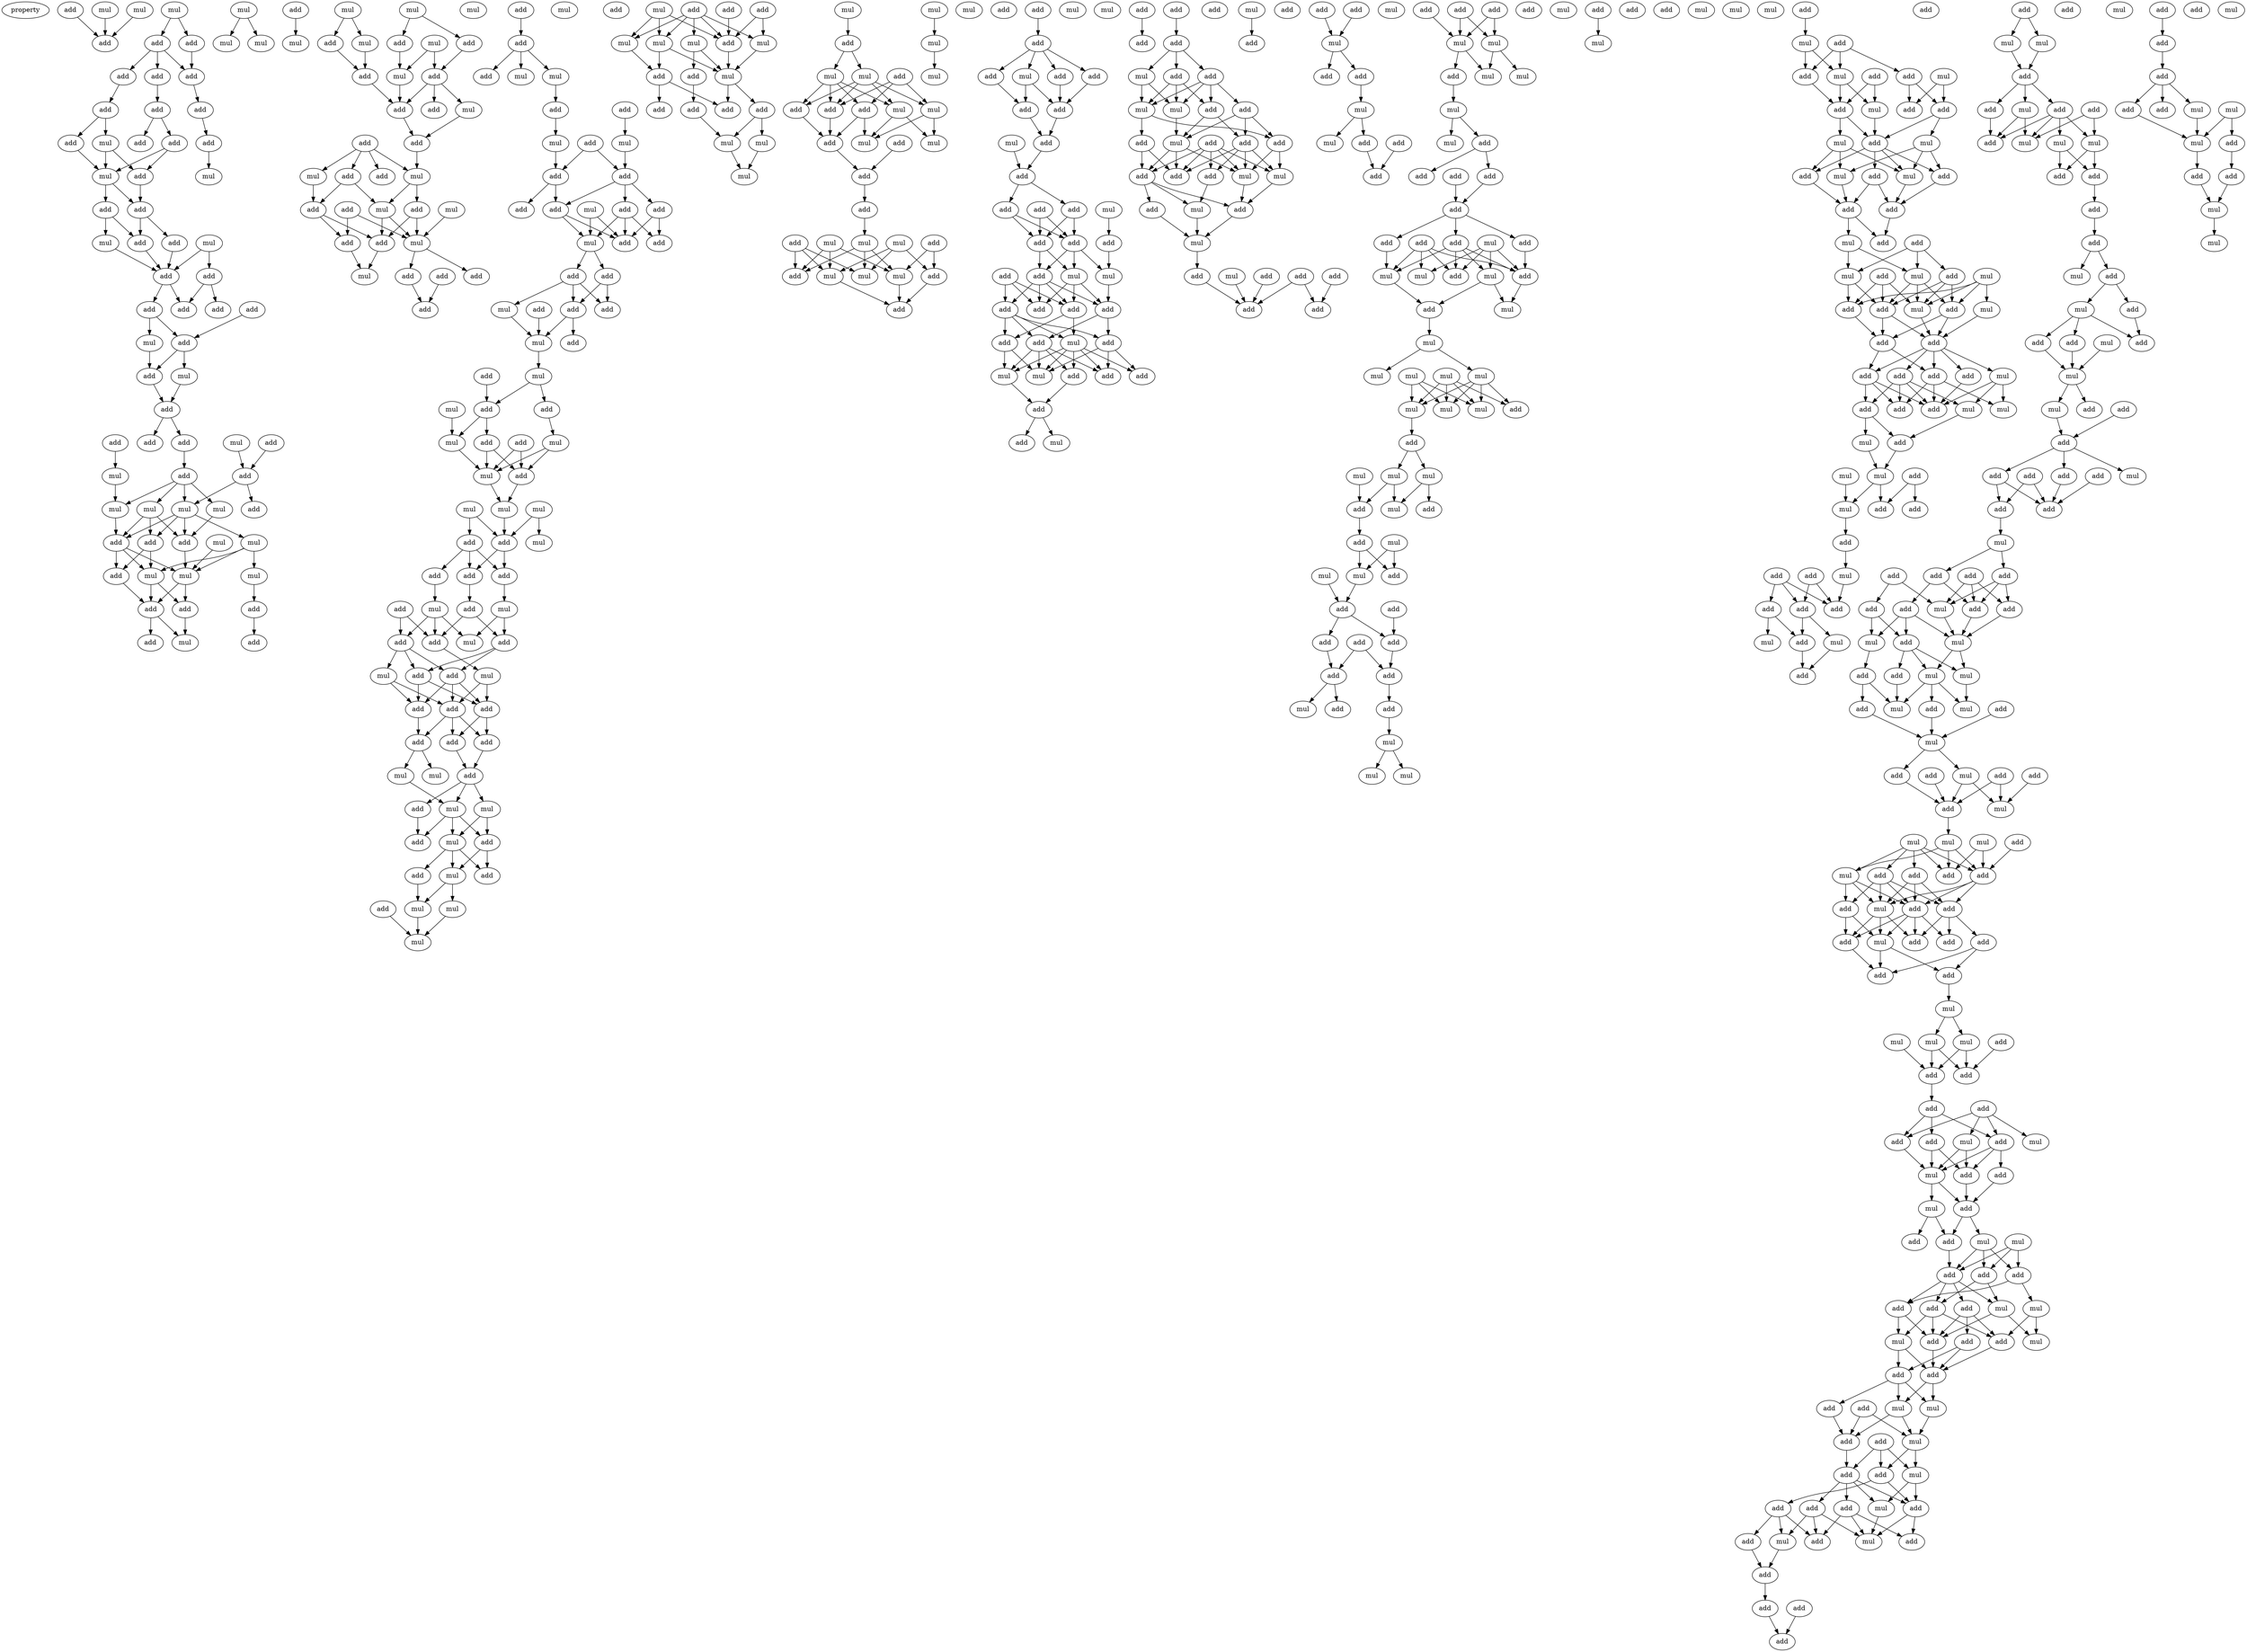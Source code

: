 digraph {
    node [fontcolor=black]
    property [mul=2,lf=1.2]
    0 [ label = add ];
    1 [ label = mul ];
    2 [ label = mul ];
    3 [ label = add ];
    4 [ label = mul ];
    5 [ label = add ];
    6 [ label = add ];
    7 [ label = add ];
    8 [ label = add ];
    9 [ label = add ];
    10 [ label = add ];
    11 [ label = add ];
    12 [ label = add ];
    13 [ label = mul ];
    14 [ label = add ];
    15 [ label = add ];
    16 [ label = add ];
    17 [ label = add ];
    18 [ label = mul ];
    19 [ label = mul ];
    20 [ label = add ];
    21 [ label = add ];
    22 [ label = add ];
    23 [ label = mul ];
    24 [ label = add ];
    25 [ label = add ];
    26 [ label = mul ];
    27 [ label = add ];
    28 [ label = add ];
    29 [ label = add ];
    30 [ label = add ];
    31 [ label = add ];
    32 [ label = add ];
    33 [ label = add ];
    34 [ label = mul ];
    35 [ label = add ];
    36 [ label = mul ];
    37 [ label = add ];
    38 [ label = add ];
    39 [ label = add ];
    40 [ label = add ];
    41 [ label = mul ];
    42 [ label = add ];
    43 [ label = mul ];
    44 [ label = add ];
    45 [ label = add ];
    46 [ label = mul ];
    47 [ label = mul ];
    48 [ label = mul ];
    49 [ label = mul ];
    50 [ label = add ];
    51 [ label = mul ];
    52 [ label = mul ];
    53 [ label = add ];
    54 [ label = add ];
    55 [ label = add ];
    56 [ label = add ];
    57 [ label = mul ];
    58 [ label = mul ];
    59 [ label = mul ];
    60 [ label = add ];
    61 [ label = add ];
    62 [ label = add ];
    63 [ label = add ];
    64 [ label = add ];
    65 [ label = mul ];
    66 [ label = mul ];
    67 [ label = mul ];
    68 [ label = mul ];
    69 [ label = add ];
    70 [ label = mul ];
    71 [ label = mul ];
    72 [ label = mul ];
    73 [ label = add ];
    74 [ label = mul ];
    75 [ label = add ];
    76 [ label = mul ];
    77 [ label = add ];
    78 [ label = add ];
    79 [ label = add ];
    80 [ label = mul ];
    81 [ label = add ];
    82 [ label = mul ];
    83 [ label = add ];
    84 [ label = add ];
    85 [ label = add ];
    86 [ label = mul ];
    87 [ label = add ];
    88 [ label = add ];
    89 [ label = mul ];
    90 [ label = mul ];
    91 [ label = add ];
    92 [ label = add ];
    93 [ label = mul ];
    94 [ label = mul ];
    95 [ label = add ];
    96 [ label = add ];
    97 [ label = add ];
    98 [ label = mul ];
    99 [ label = add ];
    100 [ label = add ];
    101 [ label = mul ];
    102 [ label = add ];
    103 [ label = add ];
    104 [ label = add ];
    105 [ label = add ];
    106 [ label = add ];
    107 [ label = mul ];
    108 [ label = mul ];
    109 [ label = add ];
    110 [ label = add ];
    111 [ label = mul ];
    112 [ label = mul ];
    113 [ label = add ];
    114 [ label = mul ];
    115 [ label = add ];
    116 [ label = add ];
    117 [ label = add ];
    118 [ label = add ];
    119 [ label = add ];
    120 [ label = add ];
    121 [ label = mul ];
    122 [ label = add ];
    123 [ label = add ];
    124 [ label = mul ];
    125 [ label = add ];
    126 [ label = add ];
    127 [ label = add ];
    128 [ label = add ];
    129 [ label = add ];
    130 [ label = mul ];
    131 [ label = add ];
    132 [ label = add ];
    133 [ label = mul ];
    134 [ label = mul ];
    135 [ label = add ];
    136 [ label = add ];
    137 [ label = add ];
    138 [ label = mul ];
    139 [ label = add ];
    140 [ label = mul ];
    141 [ label = add ];
    142 [ label = mul ];
    143 [ label = mul ];
    144 [ label = add ];
    145 [ label = mul ];
    146 [ label = mul ];
    147 [ label = mul ];
    148 [ label = mul ];
    149 [ label = add ];
    150 [ label = add ];
    151 [ label = add ];
    152 [ label = add ];
    153 [ label = add ];
    154 [ label = mul ];
    155 [ label = add ];
    156 [ label = mul ];
    157 [ label = add ];
    158 [ label = mul ];
    159 [ label = add ];
    160 [ label = add ];
    161 [ label = add ];
    162 [ label = mul ];
    163 [ label = add ];
    164 [ label = mul ];
    165 [ label = add ];
    166 [ label = add ];
    167 [ label = add ];
    168 [ label = add ];
    169 [ label = add ];
    170 [ label = add ];
    171 [ label = add ];
    172 [ label = add ];
    173 [ label = mul ];
    174 [ label = mul ];
    175 [ label = mul ];
    176 [ label = add ];
    177 [ label = mul ];
    178 [ label = mul ];
    179 [ label = add ];
    180 [ label = add ];
    181 [ label = mul ];
    182 [ label = add ];
    183 [ label = add ];
    184 [ label = add ];
    185 [ label = mul ];
    186 [ label = mul ];
    187 [ label = mul ];
    188 [ label = add ];
    189 [ label = add ];
    190 [ label = mul ];
    191 [ label = add ];
    192 [ label = add ];
    193 [ label = mul ];
    194 [ label = mul ];
    195 [ label = mul ];
    196 [ label = mul ];
    197 [ label = add ];
    198 [ label = add ];
    199 [ label = mul ];
    200 [ label = add ];
    201 [ label = add ];
    202 [ label = add ];
    203 [ label = add ];
    204 [ label = mul ];
    205 [ label = mul ];
    206 [ label = mul ];
    207 [ label = mul ];
    208 [ label = add ];
    209 [ label = mul ];
    210 [ label = add ];
    211 [ label = mul ];
    212 [ label = mul ];
    213 [ label = mul ];
    214 [ label = add ];
    215 [ label = add ];
    216 [ label = add ];
    217 [ label = add ];
    218 [ label = mul ];
    219 [ label = mul ];
    220 [ label = add ];
    221 [ label = add ];
    222 [ label = add ];
    223 [ label = mul ];
    224 [ label = add ];
    225 [ label = mul ];
    226 [ label = add ];
    227 [ label = mul ];
    228 [ label = mul ];
    229 [ label = mul ];
    230 [ label = mul ];
    231 [ label = add ];
    232 [ label = add ];
    233 [ label = add ];
    234 [ label = mul ];
    235 [ label = mul ];
    236 [ label = add ];
    237 [ label = mul ];
    238 [ label = mul ];
    239 [ label = add ];
    240 [ label = add ];
    241 [ label = mul ];
    242 [ label = add ];
    243 [ label = add ];
    244 [ label = add ];
    245 [ label = mul ];
    246 [ label = add ];
    247 [ label = add ];
    248 [ label = mul ];
    249 [ label = add ];
    250 [ label = add ];
    251 [ label = add ];
    252 [ label = add ];
    253 [ label = add ];
    254 [ label = mul ];
    255 [ label = add ];
    256 [ label = add ];
    257 [ label = add ];
    258 [ label = mul ];
    259 [ label = add ];
    260 [ label = add ];
    261 [ label = mul ];
    262 [ label = add ];
    263 [ label = add ];
    264 [ label = add ];
    265 [ label = add ];
    266 [ label = add ];
    267 [ label = mul ];
    268 [ label = add ];
    269 [ label = add ];
    270 [ label = add ];
    271 [ label = mul ];
    272 [ label = add ];
    273 [ label = mul ];
    274 [ label = add ];
    275 [ label = add ];
    276 [ label = add ];
    277 [ label = mul ];
    278 [ label = mul ];
    279 [ label = add ];
    280 [ label = add ];
    281 [ label = add ];
    282 [ label = add ];
    283 [ label = add ];
    284 [ label = mul ];
    285 [ label = add ];
    286 [ label = mul ];
    287 [ label = add ];
    288 [ label = mul ];
    289 [ label = add ];
    290 [ label = add ];
    291 [ label = mul ];
    292 [ label = add ];
    293 [ label = add ];
    294 [ label = add ];
    295 [ label = add ];
    296 [ label = add ];
    297 [ label = add ];
    298 [ label = mul ];
    299 [ label = mul ];
    300 [ label = mul ];
    301 [ label = add ];
    302 [ label = add ];
    303 [ label = mul ];
    304 [ label = add ];
    305 [ label = add ];
    306 [ label = mul ];
    307 [ label = add ];
    308 [ label = add ];
    309 [ label = add ];
    310 [ label = add ];
    311 [ label = add ];
    312 [ label = mul ];
    313 [ label = add ];
    314 [ label = add ];
    315 [ label = add ];
    316 [ label = add ];
    317 [ label = mul ];
    318 [ label = add ];
    319 [ label = add ];
    320 [ label = mul ];
    321 [ label = mul ];
    322 [ label = mul ];
    323 [ label = add ];
    324 [ label = add ];
    325 [ label = add ];
    326 [ label = add ];
    327 [ label = add ];
    328 [ label = mul ];
    329 [ label = add ];
    330 [ label = add ];
    331 [ label = mul ];
    332 [ label = mul ];
    333 [ label = mul ];
    334 [ label = add ];
    335 [ label = mul ];
    336 [ label = mul ];
    337 [ label = add ];
    338 [ label = mul ];
    339 [ label = add ];
    340 [ label = add ];
    341 [ label = add ];
    342 [ label = mul ];
    343 [ label = add ];
    344 [ label = add ];
    345 [ label = add ];
    346 [ label = mul ];
    347 [ label = add ];
    348 [ label = add ];
    349 [ label = add ];
    350 [ label = add ];
    351 [ label = add ];
    352 [ label = mul ];
    353 [ label = mul ];
    354 [ label = add ];
    355 [ label = mul ];
    356 [ label = add ];
    357 [ label = mul ];
    358 [ label = mul ];
    359 [ label = mul ];
    360 [ label = mul ];
    361 [ label = mul ];
    362 [ label = mul ];
    363 [ label = mul ];
    364 [ label = mul ];
    365 [ label = mul ];
    366 [ label = add ];
    367 [ label = add ];
    368 [ label = mul ];
    369 [ label = mul ];
    370 [ label = mul ];
    371 [ label = add ];
    372 [ label = add ];
    373 [ label = add ];
    374 [ label = mul ];
    375 [ label = mul ];
    376 [ label = add ];
    377 [ label = mul ];
    378 [ label = add ];
    379 [ label = mul ];
    380 [ label = add ];
    381 [ label = add ];
    382 [ label = mul ];
    383 [ label = add ];
    384 [ label = add ];
    385 [ label = add ];
    386 [ label = add ];
    387 [ label = add ];
    388 [ label = add ];
    389 [ label = add ];
    390 [ label = mul ];
    391 [ label = mul ];
    392 [ label = mul ];
    393 [ label = mul ];
    394 [ label = mul ];
    395 [ label = mul ];
    396 [ label = add ];
    397 [ label = add ];
    398 [ label = add ];
    399 [ label = mul ];
    400 [ label = add ];
    401 [ label = mul ];
    402 [ label = mul ];
    403 [ label = add ];
    404 [ label = add ];
    405 [ label = mul ];
    406 [ label = add ];
    407 [ label = add ];
    408 [ label = add ];
    409 [ label = add ];
    410 [ label = mul ];
    411 [ label = mul ];
    412 [ label = add ];
    413 [ label = add ];
    414 [ label = mul ];
    415 [ label = mul ];
    416 [ label = add ];
    417 [ label = add ];
    418 [ label = add ];
    419 [ label = add ];
    420 [ label = add ];
    421 [ label = mul ];
    422 [ label = mul ];
    423 [ label = add ];
    424 [ label = mul ];
    425 [ label = add ];
    426 [ label = mul ];
    427 [ label = mul ];
    428 [ label = add ];
    429 [ label = add ];
    430 [ label = add ];
    431 [ label = mul ];
    432 [ label = add ];
    433 [ label = add ];
    434 [ label = add ];
    435 [ label = mul ];
    436 [ label = add ];
    437 [ label = add ];
    438 [ label = add ];
    439 [ label = add ];
    440 [ label = mul ];
    441 [ label = mul ];
    442 [ label = add ];
    443 [ label = add ];
    444 [ label = add ];
    445 [ label = mul ];
    446 [ label = add ];
    447 [ label = mul ];
    448 [ label = mul ];
    449 [ label = mul ];
    450 [ label = add ];
    451 [ label = add ];
    452 [ label = add ];
    453 [ label = add ];
    454 [ label = add ];
    455 [ label = mul ];
    456 [ label = add ];
    457 [ label = add ];
    458 [ label = add ];
    459 [ label = mul ];
    460 [ label = add ];
    461 [ label = mul ];
    462 [ label = add ];
    463 [ label = add ];
    464 [ label = mul ];
    465 [ label = mul ];
    466 [ label = add ];
    467 [ label = mul ];
    468 [ label = add ];
    469 [ label = add ];
    470 [ label = add ];
    471 [ label = mul ];
    472 [ label = add ];
    473 [ label = mul ];
    474 [ label = mul ];
    475 [ label = add ];
    476 [ label = add ];
    477 [ label = add ];
    478 [ label = add ];
    479 [ label = mul ];
    480 [ label = add ];
    481 [ label = mul ];
    482 [ label = add ];
    483 [ label = mul ];
    484 [ label = add ];
    485 [ label = add ];
    486 [ label = add ];
    487 [ label = mul ];
    488 [ label = add ];
    489 [ label = mul ];
    490 [ label = add ];
    491 [ label = mul ];
    492 [ label = add ];
    493 [ label = add ];
    494 [ label = add ];
    495 [ label = add ];
    496 [ label = add ];
    497 [ label = mul ];
    498 [ label = add ];
    499 [ label = add ];
    500 [ label = add ];
    501 [ label = mul ];
    502 [ label = add ];
    503 [ label = add ];
    504 [ label = add ];
    505 [ label = add ];
    506 [ label = mul ];
    507 [ label = add ];
    508 [ label = add ];
    509 [ label = add ];
    510 [ label = add ];
    511 [ label = mul ];
    512 [ label = add ];
    513 [ label = mul ];
    514 [ label = add ];
    515 [ label = mul ];
    516 [ label = mul ];
    517 [ label = add ];
    518 [ label = mul ];
    519 [ label = mul ];
    520 [ label = add ];
    521 [ label = add ];
    522 [ label = add ];
    523 [ label = mul ];
    524 [ label = mul ];
    525 [ label = add ];
    526 [ label = add ];
    527 [ label = add ];
    528 [ label = add ];
    529 [ label = add ];
    530 [ label = mul ];
    531 [ label = mul ];
    532 [ label = mul ];
    533 [ label = mul ];
    534 [ label = add ];
    535 [ label = add ];
    536 [ label = add ];
    537 [ label = add ];
    538 [ label = add ];
    539 [ label = mul ];
    540 [ label = add ];
    541 [ label = mul ];
    542 [ label = add ];
    543 [ label = add ];
    544 [ label = mul ];
    545 [ label = add ];
    546 [ label = add ];
    547 [ label = add ];
    548 [ label = add ];
    549 [ label = add ];
    550 [ label = add ];
    551 [ label = mul ];
    552 [ label = mul ];
    553 [ label = mul ];
    554 [ label = mul ];
    555 [ label = add ];
    556 [ label = add ];
    557 [ label = add ];
    558 [ label = add ];
    559 [ label = add ];
    560 [ label = mul ];
    561 [ label = add ];
    562 [ label = add ];
    563 [ label = add ];
    564 [ label = mul ];
    565 [ label = add ];
    566 [ label = add ];
    567 [ label = mul ];
    568 [ label = mul ];
    569 [ label = add ];
    570 [ label = add ];
    571 [ label = add ];
    572 [ label = mul ];
    573 [ label = mul ];
    574 [ label = add ];
    575 [ label = add ];
    576 [ label = add ];
    577 [ label = add ];
    578 [ label = add ];
    579 [ label = add ];
    580 [ label = mul ];
    581 [ label = mul ];
    582 [ label = mul ];
    583 [ label = add ];
    584 [ label = add ];
    585 [ label = add ];
    586 [ label = mul ];
    587 [ label = add ];
    588 [ label = add ];
    589 [ label = mul ];
    590 [ label = mul ];
    591 [ label = add ];
    592 [ label = add ];
    593 [ label = add ];
    594 [ label = mul ];
    595 [ label = add ];
    596 [ label = mul ];
    597 [ label = add ];
    598 [ label = add ];
    599 [ label = add ];
    600 [ label = add ];
    601 [ label = mul ];
    602 [ label = add ];
    603 [ label = add ];
    604 [ label = mul ];
    605 [ label = add ];
    606 [ label = add ];
    607 [ label = add ];
    608 [ label = mul ];
    609 [ label = add ];
    610 [ label = add ];
    611 [ label = add ];
    612 [ label = add ];
    613 [ label = add ];
    614 [ label = add ];
    615 [ label = add ];
    616 [ label = mul ];
    617 [ label = add ];
    618 [ label = add ];
    619 [ label = mul ];
    620 [ label = mul ];
    621 [ label = add ];
    622 [ label = add ];
    623 [ label = add ];
    624 [ label = mul ];
    625 [ label = add ];
    626 [ label = mul ];
    627 [ label = mul ];
    0 -> 3 [ name = 0 ];
    1 -> 3 [ name = 1 ];
    2 -> 3 [ name = 2 ];
    4 -> 5 [ name = 3 ];
    4 -> 6 [ name = 4 ];
    5 -> 7 [ name = 5 ];
    5 -> 8 [ name = 6 ];
    5 -> 9 [ name = 7 ];
    6 -> 9 [ name = 8 ];
    7 -> 10 [ name = 9 ];
    8 -> 12 [ name = 10 ];
    9 -> 11 [ name = 11 ];
    10 -> 13 [ name = 12 ];
    10 -> 15 [ name = 13 ];
    11 -> 14 [ name = 14 ];
    12 -> 16 [ name = 15 ];
    12 -> 17 [ name = 16 ];
    13 -> 18 [ name = 17 ];
    13 -> 20 [ name = 18 ];
    14 -> 19 [ name = 19 ];
    15 -> 18 [ name = 20 ];
    16 -> 18 [ name = 21 ];
    16 -> 20 [ name = 22 ];
    18 -> 21 [ name = 23 ];
    18 -> 22 [ name = 24 ];
    20 -> 21 [ name = 25 ];
    21 -> 24 [ name = 26 ];
    21 -> 25 [ name = 27 ];
    22 -> 23 [ name = 28 ];
    22 -> 24 [ name = 29 ];
    23 -> 27 [ name = 30 ];
    24 -> 27 [ name = 31 ];
    25 -> 27 [ name = 32 ];
    26 -> 27 [ name = 33 ];
    26 -> 28 [ name = 34 ];
    27 -> 29 [ name = 35 ];
    27 -> 31 [ name = 36 ];
    28 -> 29 [ name = 37 ];
    28 -> 30 [ name = 38 ];
    31 -> 33 [ name = 39 ];
    31 -> 34 [ name = 40 ];
    32 -> 33 [ name = 41 ];
    33 -> 35 [ name = 42 ];
    33 -> 36 [ name = 43 ];
    34 -> 35 [ name = 44 ];
    35 -> 37 [ name = 45 ];
    36 -> 37 [ name = 46 ];
    37 -> 38 [ name = 47 ];
    37 -> 42 [ name = 48 ];
    38 -> 45 [ name = 49 ];
    39 -> 43 [ name = 50 ];
    40 -> 44 [ name = 51 ];
    41 -> 44 [ name = 52 ];
    43 -> 49 [ name = 53 ];
    44 -> 47 [ name = 54 ];
    44 -> 50 [ name = 55 ];
    45 -> 46 [ name = 56 ];
    45 -> 47 [ name = 57 ];
    45 -> 48 [ name = 58 ];
    45 -> 49 [ name = 59 ];
    46 -> 53 [ name = 60 ];
    46 -> 54 [ name = 61 ];
    46 -> 55 [ name = 62 ];
    47 -> 52 [ name = 63 ];
    47 -> 53 [ name = 64 ];
    47 -> 54 [ name = 65 ];
    47 -> 55 [ name = 66 ];
    48 -> 54 [ name = 67 ];
    49 -> 55 [ name = 68 ];
    51 -> 57 [ name = 69 ];
    52 -> 57 [ name = 70 ];
    52 -> 58 [ name = 71 ];
    52 -> 59 [ name = 72 ];
    53 -> 56 [ name = 73 ];
    53 -> 58 [ name = 74 ];
    54 -> 57 [ name = 75 ];
    55 -> 56 [ name = 76 ];
    55 -> 57 [ name = 77 ];
    55 -> 58 [ name = 78 ];
    56 -> 61 [ name = 79 ];
    57 -> 60 [ name = 80 ];
    57 -> 61 [ name = 81 ];
    58 -> 60 [ name = 82 ];
    58 -> 61 [ name = 83 ];
    59 -> 62 [ name = 84 ];
    60 -> 65 [ name = 85 ];
    61 -> 63 [ name = 86 ];
    61 -> 65 [ name = 87 ];
    62 -> 64 [ name = 88 ];
    66 -> 67 [ name = 89 ];
    66 -> 68 [ name = 90 ];
    69 -> 70 [ name = 91 ];
    71 -> 73 [ name = 92 ];
    71 -> 76 [ name = 93 ];
    72 -> 75 [ name = 94 ];
    72 -> 77 [ name = 95 ];
    73 -> 79 [ name = 96 ];
    74 -> 78 [ name = 97 ];
    74 -> 80 [ name = 98 ];
    75 -> 78 [ name = 99 ];
    76 -> 79 [ name = 100 ];
    77 -> 80 [ name = 101 ];
    78 -> 81 [ name = 102 ];
    78 -> 82 [ name = 103 ];
    78 -> 83 [ name = 104 ];
    79 -> 83 [ name = 105 ];
    80 -> 83 [ name = 106 ];
    82 -> 84 [ name = 107 ];
    83 -> 84 [ name = 108 ];
    84 -> 86 [ name = 109 ];
    85 -> 86 [ name = 110 ];
    85 -> 87 [ name = 111 ];
    85 -> 88 [ name = 112 ];
    85 -> 90 [ name = 113 ];
    86 -> 92 [ name = 114 ];
    86 -> 94 [ name = 115 ];
    87 -> 91 [ name = 116 ];
    87 -> 94 [ name = 117 ];
    90 -> 91 [ name = 118 ];
    91 -> 96 [ name = 119 ];
    91 -> 97 [ name = 120 ];
    92 -> 96 [ name = 121 ];
    92 -> 98 [ name = 122 ];
    93 -> 98 [ name = 123 ];
    94 -> 96 [ name = 124 ];
    94 -> 98 [ name = 125 ];
    95 -> 97 [ name = 126 ];
    95 -> 98 [ name = 127 ];
    96 -> 101 [ name = 128 ];
    97 -> 101 [ name = 129 ];
    98 -> 99 [ name = 130 ];
    98 -> 102 [ name = 131 ];
    99 -> 103 [ name = 132 ];
    100 -> 103 [ name = 133 ];
    104 -> 105 [ name = 134 ];
    105 -> 106 [ name = 135 ];
    105 -> 107 [ name = 136 ];
    105 -> 108 [ name = 137 ];
    108 -> 109 [ name = 138 ];
    109 -> 114 [ name = 139 ];
    110 -> 112 [ name = 140 ];
    112 -> 116 [ name = 141 ];
    113 -> 115 [ name = 142 ];
    113 -> 116 [ name = 143 ];
    114 -> 115 [ name = 144 ];
    115 -> 117 [ name = 145 ];
    115 -> 119 [ name = 146 ];
    116 -> 118 [ name = 147 ];
    116 -> 119 [ name = 148 ];
    116 -> 120 [ name = 149 ];
    118 -> 122 [ name = 150 ];
    118 -> 123 [ name = 151 ];
    119 -> 122 [ name = 152 ];
    119 -> 124 [ name = 153 ];
    120 -> 122 [ name = 154 ];
    120 -> 123 [ name = 155 ];
    120 -> 124 [ name = 156 ];
    121 -> 122 [ name = 157 ];
    121 -> 124 [ name = 158 ];
    124 -> 125 [ name = 159 ];
    124 -> 126 [ name = 160 ];
    125 -> 127 [ name = 161 ];
    125 -> 129 [ name = 162 ];
    125 -> 130 [ name = 163 ];
    126 -> 127 [ name = 164 ];
    126 -> 129 [ name = 165 ];
    127 -> 131 [ name = 166 ];
    127 -> 133 [ name = 167 ];
    128 -> 133 [ name = 168 ];
    130 -> 133 [ name = 169 ];
    133 -> 134 [ name = 170 ];
    134 -> 136 [ name = 171 ];
    134 -> 137 [ name = 172 ];
    135 -> 136 [ name = 173 ];
    136 -> 139 [ name = 174 ];
    136 -> 140 [ name = 175 ];
    137 -> 142 [ name = 176 ];
    138 -> 140 [ name = 177 ];
    139 -> 143 [ name = 178 ];
    139 -> 144 [ name = 179 ];
    140 -> 143 [ name = 180 ];
    141 -> 143 [ name = 181 ];
    141 -> 144 [ name = 182 ];
    142 -> 143 [ name = 183 ];
    142 -> 144 [ name = 184 ];
    143 -> 145 [ name = 185 ];
    144 -> 145 [ name = 186 ];
    145 -> 149 [ name = 187 ];
    146 -> 149 [ name = 188 ];
    146 -> 150 [ name = 189 ];
    147 -> 148 [ name = 190 ];
    147 -> 149 [ name = 191 ];
    149 -> 152 [ name = 192 ];
    149 -> 153 [ name = 193 ];
    150 -> 151 [ name = 194 ];
    150 -> 152 [ name = 195 ];
    150 -> 153 [ name = 196 ];
    151 -> 154 [ name = 197 ];
    152 -> 155 [ name = 198 ];
    153 -> 156 [ name = 199 ];
    154 -> 158 [ name = 200 ];
    154 -> 159 [ name = 201 ];
    154 -> 161 [ name = 202 ];
    155 -> 160 [ name = 203 ];
    155 -> 161 [ name = 204 ];
    156 -> 158 [ name = 205 ];
    156 -> 160 [ name = 206 ];
    157 -> 159 [ name = 207 ];
    157 -> 161 [ name = 208 ];
    159 -> 163 [ name = 209 ];
    159 -> 164 [ name = 210 ];
    159 -> 165 [ name = 211 ];
    160 -> 163 [ name = 212 ];
    160 -> 165 [ name = 213 ];
    161 -> 162 [ name = 214 ];
    162 -> 167 [ name = 215 ];
    162 -> 168 [ name = 216 ];
    163 -> 166 [ name = 217 ];
    163 -> 168 [ name = 218 ];
    164 -> 166 [ name = 219 ];
    164 -> 167 [ name = 220 ];
    165 -> 166 [ name = 221 ];
    165 -> 167 [ name = 222 ];
    165 -> 168 [ name = 223 ];
    166 -> 171 [ name = 224 ];
    167 -> 169 [ name = 225 ];
    167 -> 170 [ name = 226 ];
    167 -> 171 [ name = 227 ];
    168 -> 169 [ name = 228 ];
    168 -> 170 [ name = 229 ];
    169 -> 172 [ name = 230 ];
    170 -> 172 [ name = 231 ];
    171 -> 173 [ name = 232 ];
    171 -> 174 [ name = 233 ];
    172 -> 175 [ name = 234 ];
    172 -> 176 [ name = 235 ];
    172 -> 177 [ name = 236 ];
    174 -> 177 [ name = 237 ];
    175 -> 178 [ name = 238 ];
    175 -> 180 [ name = 239 ];
    176 -> 179 [ name = 240 ];
    177 -> 178 [ name = 241 ];
    177 -> 179 [ name = 242 ];
    177 -> 180 [ name = 243 ];
    178 -> 181 [ name = 244 ];
    178 -> 182 [ name = 245 ];
    178 -> 183 [ name = 246 ];
    180 -> 181 [ name = 247 ];
    180 -> 182 [ name = 248 ];
    181 -> 185 [ name = 249 ];
    181 -> 186 [ name = 250 ];
    183 -> 186 [ name = 251 ];
    184 -> 187 [ name = 252 ];
    185 -> 187 [ name = 253 ];
    186 -> 187 [ name = 254 ];
    188 -> 192 [ name = 255 ];
    189 -> 192 [ name = 256 ];
    189 -> 193 [ name = 257 ];
    189 -> 194 [ name = 258 ];
    189 -> 195 [ name = 259 ];
    189 -> 196 [ name = 260 ];
    190 -> 192 [ name = 261 ];
    190 -> 194 [ name = 262 ];
    190 -> 196 [ name = 263 ];
    191 -> 192 [ name = 264 ];
    191 -> 193 [ name = 265 ];
    192 -> 199 [ name = 266 ];
    193 -> 199 [ name = 267 ];
    194 -> 198 [ name = 268 ];
    194 -> 199 [ name = 269 ];
    195 -> 197 [ name = 270 ];
    195 -> 199 [ name = 271 ];
    196 -> 198 [ name = 272 ];
    197 -> 200 [ name = 273 ];
    198 -> 201 [ name = 274 ];
    198 -> 203 [ name = 275 ];
    199 -> 201 [ name = 276 ];
    199 -> 202 [ name = 277 ];
    200 -> 205 [ name = 278 ];
    202 -> 204 [ name = 279 ];
    202 -> 205 [ name = 280 ];
    204 -> 206 [ name = 281 ];
    205 -> 206 [ name = 282 ];
    207 -> 208 [ name = 283 ];
    208 -> 209 [ name = 284 ];
    208 -> 211 [ name = 285 ];
    209 -> 212 [ name = 286 ];
    209 -> 213 [ name = 287 ];
    209 -> 214 [ name = 288 ];
    209 -> 216 [ name = 289 ];
    210 -> 213 [ name = 290 ];
    210 -> 215 [ name = 291 ];
    210 -> 216 [ name = 292 ];
    211 -> 212 [ name = 293 ];
    211 -> 214 [ name = 294 ];
    211 -> 215 [ name = 295 ];
    211 -> 216 [ name = 296 ];
    212 -> 218 [ name = 297 ];
    212 -> 219 [ name = 298 ];
    213 -> 218 [ name = 299 ];
    213 -> 219 [ name = 300 ];
    214 -> 220 [ name = 301 ];
    215 -> 219 [ name = 302 ];
    215 -> 220 [ name = 303 ];
    216 -> 220 [ name = 304 ];
    217 -> 221 [ name = 305 ];
    220 -> 221 [ name = 306 ];
    221 -> 222 [ name = 307 ];
    222 -> 225 [ name = 308 ];
    223 -> 228 [ name = 309 ];
    223 -> 229 [ name = 310 ];
    223 -> 232 [ name = 311 ];
    224 -> 228 [ name = 312 ];
    224 -> 231 [ name = 313 ];
    225 -> 228 [ name = 314 ];
    225 -> 230 [ name = 315 ];
    225 -> 232 [ name = 316 ];
    226 -> 229 [ name = 317 ];
    226 -> 230 [ name = 318 ];
    226 -> 232 [ name = 319 ];
    227 -> 229 [ name = 320 ];
    227 -> 230 [ name = 321 ];
    227 -> 231 [ name = 322 ];
    228 -> 233 [ name = 323 ];
    229 -> 233 [ name = 324 ];
    231 -> 233 [ name = 325 ];
    234 -> 237 [ name = 326 ];
    237 -> 238 [ name = 327 ];
    239 -> 240 [ name = 328 ];
    240 -> 241 [ name = 329 ];
    240 -> 242 [ name = 330 ];
    240 -> 243 [ name = 331 ];
    240 -> 244 [ name = 332 ];
    241 -> 246 [ name = 333 ];
    241 -> 247 [ name = 334 ];
    242 -> 246 [ name = 335 ];
    243 -> 247 [ name = 336 ];
    244 -> 247 [ name = 337 ];
    246 -> 249 [ name = 338 ];
    247 -> 249 [ name = 339 ];
    248 -> 250 [ name = 340 ];
    249 -> 250 [ name = 341 ];
    250 -> 251 [ name = 342 ];
    250 -> 252 [ name = 343 ];
    251 -> 255 [ name = 344 ];
    251 -> 256 [ name = 345 ];
    252 -> 255 [ name = 346 ];
    252 -> 256 [ name = 347 ];
    253 -> 255 [ name = 348 ];
    253 -> 256 [ name = 349 ];
    254 -> 257 [ name = 350 ];
    255 -> 258 [ name = 351 ];
    255 -> 259 [ name = 352 ];
    255 -> 261 [ name = 353 ];
    256 -> 259 [ name = 354 ];
    256 -> 261 [ name = 355 ];
    257 -> 258 [ name = 356 ];
    258 -> 263 [ name = 357 ];
    259 -> 262 [ name = 358 ];
    259 -> 263 [ name = 359 ];
    259 -> 264 [ name = 360 ];
    259 -> 265 [ name = 361 ];
    260 -> 262 [ name = 362 ];
    260 -> 264 [ name = 363 ];
    260 -> 265 [ name = 364 ];
    261 -> 262 [ name = 365 ];
    261 -> 263 [ name = 366 ];
    261 -> 265 [ name = 367 ];
    263 -> 266 [ name = 368 ];
    263 -> 268 [ name = 369 ];
    264 -> 266 [ name = 370 ];
    264 -> 267 [ name = 371 ];
    264 -> 268 [ name = 372 ];
    264 -> 269 [ name = 373 ];
    265 -> 267 [ name = 374 ];
    265 -> 269 [ name = 375 ];
    266 -> 270 [ name = 376 ];
    266 -> 273 [ name = 377 ];
    266 -> 274 [ name = 378 ];
    267 -> 270 [ name = 379 ];
    267 -> 271 [ name = 380 ];
    267 -> 272 [ name = 381 ];
    267 -> 273 [ name = 382 ];
    267 -> 274 [ name = 383 ];
    268 -> 271 [ name = 384 ];
    268 -> 272 [ name = 385 ];
    268 -> 273 [ name = 386 ];
    268 -> 274 [ name = 387 ];
    269 -> 271 [ name = 388 ];
    269 -> 273 [ name = 389 ];
    271 -> 275 [ name = 390 ];
    272 -> 275 [ name = 391 ];
    275 -> 276 [ name = 392 ];
    275 -> 277 [ name = 393 ];
    279 -> 281 [ name = 394 ];
    280 -> 282 [ name = 395 ];
    282 -> 283 [ name = 396 ];
    282 -> 284 [ name = 397 ];
    282 -> 285 [ name = 398 ];
    283 -> 286 [ name = 399 ];
    283 -> 287 [ name = 400 ];
    283 -> 288 [ name = 401 ];
    284 -> 286 [ name = 402 ];
    284 -> 288 [ name = 403 ];
    285 -> 286 [ name = 404 ];
    285 -> 287 [ name = 405 ];
    285 -> 288 [ name = 406 ];
    285 -> 289 [ name = 407 ];
    286 -> 291 [ name = 408 ];
    287 -> 290 [ name = 409 ];
    287 -> 291 [ name = 410 ];
    288 -> 293 [ name = 411 ];
    288 -> 294 [ name = 412 ];
    289 -> 290 [ name = 413 ];
    289 -> 291 [ name = 414 ];
    289 -> 293 [ name = 415 ];
    290 -> 295 [ name = 416 ];
    290 -> 297 [ name = 417 ];
    290 -> 298 [ name = 418 ];
    290 -> 299 [ name = 419 ];
    291 -> 296 [ name = 420 ];
    291 -> 297 [ name = 421 ];
    291 -> 299 [ name = 422 ];
    292 -> 295 [ name = 423 ];
    292 -> 296 [ name = 424 ];
    292 -> 297 [ name = 425 ];
    292 -> 298 [ name = 426 ];
    292 -> 299 [ name = 427 ];
    293 -> 298 [ name = 428 ];
    293 -> 299 [ name = 429 ];
    294 -> 296 [ name = 430 ];
    294 -> 297 [ name = 431 ];
    295 -> 300 [ name = 432 ];
    296 -> 300 [ name = 433 ];
    296 -> 301 [ name = 434 ];
    296 -> 302 [ name = 435 ];
    298 -> 302 [ name = 436 ];
    299 -> 302 [ name = 437 ];
    300 -> 303 [ name = 438 ];
    301 -> 303 [ name = 439 ];
    302 -> 303 [ name = 440 ];
    303 -> 305 [ name = 441 ];
    304 -> 309 [ name = 442 ];
    304 -> 310 [ name = 443 ];
    305 -> 310 [ name = 444 ];
    306 -> 310 [ name = 445 ];
    307 -> 309 [ name = 446 ];
    308 -> 310 [ name = 447 ];
    312 -> 315 [ name = 448 ];
    314 -> 317 [ name = 449 ];
    316 -> 317 [ name = 450 ];
    317 -> 318 [ name = 451 ];
    317 -> 319 [ name = 452 ];
    319 -> 320 [ name = 453 ];
    320 -> 322 [ name = 454 ];
    320 -> 323 [ name = 455 ];
    323 -> 325 [ name = 456 ];
    324 -> 325 [ name = 457 ];
    326 -> 332 [ name = 458 ];
    329 -> 331 [ name = 459 ];
    329 -> 332 [ name = 460 ];
    330 -> 331 [ name = 461 ];
    330 -> 332 [ name = 462 ];
    331 -> 333 [ name = 463 ];
    331 -> 335 [ name = 464 ];
    332 -> 334 [ name = 465 ];
    332 -> 335 [ name = 466 ];
    334 -> 336 [ name = 467 ];
    336 -> 338 [ name = 468 ];
    336 -> 340 [ name = 469 ];
    337 -> 342 [ name = 470 ];
    340 -> 341 [ name = 471 ];
    340 -> 344 [ name = 472 ];
    343 -> 345 [ name = 473 ];
    344 -> 345 [ name = 474 ];
    345 -> 347 [ name = 475 ];
    345 -> 348 [ name = 476 ];
    345 -> 350 [ name = 477 ];
    346 -> 351 [ name = 478 ];
    346 -> 352 [ name = 479 ];
    346 -> 354 [ name = 480 ];
    346 -> 355 [ name = 481 ];
    347 -> 351 [ name = 482 ];
    348 -> 351 [ name = 483 ];
    348 -> 353 [ name = 484 ];
    348 -> 354 [ name = 485 ];
    348 -> 355 [ name = 486 ];
    349 -> 351 [ name = 487 ];
    349 -> 352 [ name = 488 ];
    349 -> 353 [ name = 489 ];
    349 -> 354 [ name = 490 ];
    350 -> 353 [ name = 491 ];
    351 -> 357 [ name = 492 ];
    353 -> 356 [ name = 493 ];
    355 -> 356 [ name = 494 ];
    355 -> 357 [ name = 495 ];
    356 -> 358 [ name = 496 ];
    358 -> 360 [ name = 497 ];
    358 -> 361 [ name = 498 ];
    359 -> 363 [ name = 499 ];
    359 -> 364 [ name = 500 ];
    359 -> 365 [ name = 501 ];
    361 -> 363 [ name = 502 ];
    361 -> 364 [ name = 503 ];
    361 -> 365 [ name = 504 ];
    361 -> 366 [ name = 505 ];
    362 -> 363 [ name = 506 ];
    362 -> 364 [ name = 507 ];
    362 -> 365 [ name = 508 ];
    362 -> 366 [ name = 509 ];
    364 -> 367 [ name = 510 ];
    367 -> 368 [ name = 511 ];
    367 -> 369 [ name = 512 ];
    368 -> 371 [ name = 513 ];
    368 -> 374 [ name = 514 ];
    369 -> 372 [ name = 515 ];
    369 -> 374 [ name = 516 ];
    370 -> 372 [ name = 517 ];
    372 -> 376 [ name = 518 ];
    375 -> 377 [ name = 519 ];
    375 -> 378 [ name = 520 ];
    376 -> 377 [ name = 521 ];
    376 -> 378 [ name = 522 ];
    377 -> 381 [ name = 523 ];
    379 -> 381 [ name = 524 ];
    380 -> 385 [ name = 525 ];
    381 -> 384 [ name = 526 ];
    381 -> 385 [ name = 527 ];
    383 -> 386 [ name = 528 ];
    383 -> 387 [ name = 529 ];
    384 -> 386 [ name = 530 ];
    385 -> 387 [ name = 531 ];
    386 -> 389 [ name = 532 ];
    386 -> 391 [ name = 533 ];
    387 -> 388 [ name = 534 ];
    388 -> 392 [ name = 535 ];
    392 -> 393 [ name = 536 ];
    392 -> 394 [ name = 537 ];
    396 -> 399 [ name = 538 ];
    398 -> 400 [ name = 539 ];
    398 -> 401 [ name = 540 ];
    398 -> 403 [ name = 541 ];
    399 -> 400 [ name = 542 ];
    399 -> 401 [ name = 543 ];
    400 -> 407 [ name = 544 ];
    401 -> 405 [ name = 545 ];
    401 -> 407 [ name = 546 ];
    402 -> 406 [ name = 547 ];
    402 -> 408 [ name = 548 ];
    403 -> 406 [ name = 549 ];
    403 -> 408 [ name = 550 ];
    404 -> 405 [ name = 551 ];
    404 -> 407 [ name = 552 ];
    405 -> 409 [ name = 553 ];
    406 -> 409 [ name = 554 ];
    406 -> 411 [ name = 555 ];
    407 -> 409 [ name = 556 ];
    407 -> 410 [ name = 557 ];
    409 -> 412 [ name = 558 ];
    409 -> 413 [ name = 559 ];
    409 -> 415 [ name = 560 ];
    409 -> 416 [ name = 561 ];
    410 -> 414 [ name = 562 ];
    410 -> 415 [ name = 563 ];
    410 -> 416 [ name = 564 ];
    411 -> 413 [ name = 565 ];
    411 -> 414 [ name = 566 ];
    411 -> 415 [ name = 567 ];
    412 -> 417 [ name = 568 ];
    412 -> 418 [ name = 569 ];
    413 -> 418 [ name = 570 ];
    414 -> 417 [ name = 571 ];
    415 -> 418 [ name = 572 ];
    416 -> 417 [ name = 573 ];
    417 -> 420 [ name = 574 ];
    417 -> 421 [ name = 575 ];
    418 -> 420 [ name = 576 ];
    419 -> 422 [ name = 577 ];
    419 -> 425 [ name = 578 ];
    419 -> 426 [ name = 579 ];
    421 -> 422 [ name = 580 ];
    421 -> 426 [ name = 581 ];
    422 -> 428 [ name = 582 ];
    422 -> 429 [ name = 583 ];
    422 -> 431 [ name = 584 ];
    423 -> 428 [ name = 585 ];
    423 -> 430 [ name = 586 ];
    423 -> 431 [ name = 587 ];
    424 -> 427 [ name = 588 ];
    424 -> 429 [ name = 589 ];
    424 -> 430 [ name = 590 ];
    424 -> 431 [ name = 591 ];
    425 -> 428 [ name = 592 ];
    425 -> 429 [ name = 593 ];
    425 -> 431 [ name = 594 ];
    426 -> 428 [ name = 595 ];
    426 -> 430 [ name = 596 ];
    427 -> 433 [ name = 597 ];
    428 -> 432 [ name = 598 ];
    428 -> 433 [ name = 599 ];
    429 -> 432 [ name = 600 ];
    429 -> 433 [ name = 601 ];
    430 -> 432 [ name = 602 ];
    431 -> 433 [ name = 603 ];
    432 -> 436 [ name = 604 ];
    432 -> 438 [ name = 605 ];
    433 -> 434 [ name = 606 ];
    433 -> 435 [ name = 607 ];
    433 -> 436 [ name = 608 ];
    433 -> 437 [ name = 609 ];
    433 -> 438 [ name = 610 ];
    434 -> 443 [ name = 611 ];
    435 -> 440 [ name = 612 ];
    435 -> 441 [ name = 613 ];
    435 -> 443 [ name = 614 ];
    436 -> 441 [ name = 615 ];
    436 -> 442 [ name = 616 ];
    436 -> 443 [ name = 617 ];
    437 -> 439 [ name = 618 ];
    437 -> 440 [ name = 619 ];
    437 -> 442 [ name = 620 ];
    437 -> 443 [ name = 621 ];
    438 -> 439 [ name = 622 ];
    438 -> 442 [ name = 623 ];
    438 -> 443 [ name = 624 ];
    439 -> 444 [ name = 625 ];
    439 -> 445 [ name = 626 ];
    440 -> 444 [ name = 627 ];
    444 -> 447 [ name = 628 ];
    445 -> 447 [ name = 629 ];
    446 -> 450 [ name = 630 ];
    446 -> 451 [ name = 631 ];
    447 -> 449 [ name = 632 ];
    447 -> 451 [ name = 633 ];
    448 -> 449 [ name = 634 ];
    449 -> 452 [ name = 635 ];
    452 -> 455 [ name = 636 ];
    453 -> 456 [ name = 637 ];
    453 -> 457 [ name = 638 ];
    453 -> 458 [ name = 639 ];
    454 -> 456 [ name = 640 ];
    454 -> 458 [ name = 641 ];
    455 -> 456 [ name = 642 ];
    457 -> 459 [ name = 643 ];
    457 -> 460 [ name = 644 ];
    458 -> 460 [ name = 645 ];
    458 -> 461 [ name = 646 ];
    460 -> 462 [ name = 647 ];
    461 -> 462 [ name = 648 ];
    463 -> 464 [ name = 649 ];
    463 -> 465 [ name = 650 ];
    464 -> 466 [ name = 651 ];
    465 -> 466 [ name = 652 ];
    466 -> 467 [ name = 653 ];
    466 -> 468 [ name = 654 ];
    466 -> 469 [ name = 655 ];
    467 -> 471 [ name = 656 ];
    467 -> 472 [ name = 657 ];
    468 -> 472 [ name = 658 ];
    469 -> 471 [ name = 659 ];
    469 -> 472 [ name = 660 ];
    469 -> 473 [ name = 661 ];
    469 -> 474 [ name = 662 ];
    470 -> 471 [ name = 663 ];
    470 -> 473 [ name = 664 ];
    473 -> 475 [ name = 665 ];
    473 -> 476 [ name = 666 ];
    474 -> 475 [ name = 667 ];
    474 -> 476 [ name = 668 ];
    476 -> 477 [ name = 669 ];
    477 -> 480 [ name = 670 ];
    480 -> 481 [ name = 671 ];
    480 -> 482 [ name = 672 ];
    482 -> 483 [ name = 673 ];
    482 -> 484 [ name = 674 ];
    483 -> 485 [ name = 675 ];
    483 -> 486 [ name = 676 ];
    483 -> 488 [ name = 677 ];
    484 -> 486 [ name = 678 ];
    485 -> 489 [ name = 679 ];
    487 -> 489 [ name = 680 ];
    488 -> 489 [ name = 681 ];
    489 -> 491 [ name = 682 ];
    489 -> 492 [ name = 683 ];
    490 -> 493 [ name = 684 ];
    491 -> 493 [ name = 685 ];
    493 -> 495 [ name = 686 ];
    493 -> 497 [ name = 687 ];
    493 -> 498 [ name = 688 ];
    494 -> 499 [ name = 689 ];
    494 -> 500 [ name = 690 ];
    495 -> 499 [ name = 691 ];
    495 -> 500 [ name = 692 ];
    496 -> 499 [ name = 693 ];
    498 -> 499 [ name = 694 ];
    500 -> 501 [ name = 695 ];
    501 -> 504 [ name = 696 ];
    501 -> 505 [ name = 697 ];
    502 -> 506 [ name = 698 ];
    502 -> 507 [ name = 699 ];
    502 -> 510 [ name = 700 ];
    503 -> 506 [ name = 701 ];
    503 -> 508 [ name = 702 ];
    504 -> 507 [ name = 703 ];
    504 -> 509 [ name = 704 ];
    505 -> 506 [ name = 705 ];
    505 -> 507 [ name = 706 ];
    505 -> 510 [ name = 707 ];
    506 -> 513 [ name = 708 ];
    507 -> 513 [ name = 709 ];
    508 -> 511 [ name = 710 ];
    508 -> 512 [ name = 711 ];
    509 -> 511 [ name = 712 ];
    509 -> 512 [ name = 713 ];
    509 -> 513 [ name = 714 ];
    510 -> 513 [ name = 715 ];
    511 -> 517 [ name = 716 ];
    512 -> 514 [ name = 717 ];
    512 -> 515 [ name = 718 ];
    512 -> 516 [ name = 719 ];
    513 -> 515 [ name = 720 ];
    513 -> 516 [ name = 721 ];
    514 -> 519 [ name = 722 ];
    515 -> 518 [ name = 723 ];
    515 -> 519 [ name = 724 ];
    515 -> 522 [ name = 725 ];
    516 -> 518 [ name = 726 ];
    517 -> 519 [ name = 727 ];
    517 -> 520 [ name = 728 ];
    520 -> 523 [ name = 729 ];
    521 -> 523 [ name = 730 ];
    522 -> 523 [ name = 731 ];
    523 -> 524 [ name = 732 ];
    523 -> 527 [ name = 733 ];
    524 -> 529 [ name = 734 ];
    524 -> 530 [ name = 735 ];
    525 -> 529 [ name = 736 ];
    526 -> 530 [ name = 737 ];
    527 -> 529 [ name = 738 ];
    528 -> 529 [ name = 739 ];
    528 -> 530 [ name = 740 ];
    529 -> 532 [ name = 741 ];
    531 -> 535 [ name = 742 ];
    531 -> 536 [ name = 743 ];
    532 -> 535 [ name = 744 ];
    532 -> 536 [ name = 745 ];
    532 -> 539 [ name = 746 ];
    533 -> 535 [ name = 747 ];
    533 -> 536 [ name = 748 ];
    533 -> 537 [ name = 749 ];
    533 -> 538 [ name = 750 ];
    533 -> 539 [ name = 751 ];
    534 -> 536 [ name = 752 ];
    536 -> 540 [ name = 753 ];
    536 -> 541 [ name = 754 ];
    536 -> 542 [ name = 755 ];
    537 -> 540 [ name = 756 ];
    537 -> 541 [ name = 757 ];
    537 -> 542 [ name = 758 ];
    537 -> 543 [ name = 759 ];
    538 -> 540 [ name = 760 ];
    538 -> 541 [ name = 761 ];
    538 -> 542 [ name = 762 ];
    539 -> 541 [ name = 763 ];
    539 -> 542 [ name = 764 ];
    539 -> 543 [ name = 765 ];
    540 -> 546 [ name = 766 ];
    540 -> 547 [ name = 767 ];
    540 -> 548 [ name = 768 ];
    541 -> 544 [ name = 769 ];
    541 -> 545 [ name = 770 ];
    541 -> 546 [ name = 771 ];
    542 -> 544 [ name = 772 ];
    542 -> 545 [ name = 773 ];
    542 -> 546 [ name = 774 ];
    542 -> 547 [ name = 775 ];
    543 -> 544 [ name = 776 ];
    543 -> 545 [ name = 777 ];
    544 -> 549 [ name = 778 ];
    544 -> 550 [ name = 779 ];
    545 -> 549 [ name = 780 ];
    548 -> 549 [ name = 781 ];
    548 -> 550 [ name = 782 ];
    550 -> 551 [ name = 783 ];
    551 -> 552 [ name = 784 ];
    551 -> 554 [ name = 785 ];
    552 -> 556 [ name = 786 ];
    552 -> 557 [ name = 787 ];
    553 -> 556 [ name = 788 ];
    554 -> 556 [ name = 789 ];
    554 -> 557 [ name = 790 ];
    555 -> 557 [ name = 791 ];
    556 -> 558 [ name = 792 ];
    558 -> 561 [ name = 793 ];
    558 -> 562 [ name = 794 ];
    558 -> 563 [ name = 795 ];
    559 -> 560 [ name = 796 ];
    559 -> 561 [ name = 797 ];
    559 -> 562 [ name = 798 ];
    559 -> 564 [ name = 799 ];
    560 -> 565 [ name = 800 ];
    560 -> 567 [ name = 801 ];
    561 -> 567 [ name = 802 ];
    562 -> 565 [ name = 803 ];
    562 -> 566 [ name = 804 ];
    562 -> 567 [ name = 805 ];
    563 -> 565 [ name = 806 ];
    563 -> 567 [ name = 807 ];
    565 -> 569 [ name = 808 ];
    566 -> 569 [ name = 809 ];
    567 -> 568 [ name = 810 ];
    567 -> 569 [ name = 811 ];
    568 -> 570 [ name = 812 ];
    568 -> 571 [ name = 813 ];
    569 -> 571 [ name = 814 ];
    569 -> 573 [ name = 815 ];
    571 -> 576 [ name = 816 ];
    572 -> 574 [ name = 817 ];
    572 -> 575 [ name = 818 ];
    572 -> 576 [ name = 819 ];
    573 -> 574 [ name = 820 ];
    573 -> 575 [ name = 821 ];
    573 -> 576 [ name = 822 ];
    574 -> 579 [ name = 823 ];
    574 -> 581 [ name = 824 ];
    575 -> 577 [ name = 825 ];
    575 -> 580 [ name = 826 ];
    576 -> 577 [ name = 827 ];
    576 -> 578 [ name = 828 ];
    576 -> 579 [ name = 829 ];
    576 -> 581 [ name = 830 ];
    577 -> 584 [ name = 831 ];
    577 -> 586 [ name = 832 ];
    578 -> 583 [ name = 833 ];
    578 -> 584 [ name = 834 ];
    578 -> 585 [ name = 835 ];
    579 -> 584 [ name = 836 ];
    579 -> 585 [ name = 837 ];
    579 -> 586 [ name = 838 ];
    580 -> 582 [ name = 839 ];
    580 -> 585 [ name = 840 ];
    581 -> 582 [ name = 841 ];
    581 -> 584 [ name = 842 ];
    583 -> 587 [ name = 843 ];
    583 -> 588 [ name = 844 ];
    584 -> 587 [ name = 845 ];
    585 -> 587 [ name = 846 ];
    586 -> 587 [ name = 847 ];
    586 -> 588 [ name = 848 ];
    587 -> 589 [ name = 849 ];
    587 -> 590 [ name = 850 ];
    588 -> 589 [ name = 851 ];
    588 -> 590 [ name = 852 ];
    588 -> 591 [ name = 853 ];
    589 -> 594 [ name = 854 ];
    590 -> 593 [ name = 855 ];
    590 -> 594 [ name = 856 ];
    591 -> 593 [ name = 857 ];
    592 -> 593 [ name = 858 ];
    592 -> 594 [ name = 859 ];
    593 -> 598 [ name = 860 ];
    594 -> 596 [ name = 861 ];
    594 -> 597 [ name = 862 ];
    595 -> 596 [ name = 863 ];
    595 -> 597 [ name = 864 ];
    595 -> 598 [ name = 865 ];
    596 -> 599 [ name = 866 ];
    596 -> 601 [ name = 867 ];
    597 -> 599 [ name = 868 ];
    597 -> 602 [ name = 869 ];
    598 -> 599 [ name = 870 ];
    598 -> 600 [ name = 871 ];
    598 -> 601 [ name = 872 ];
    598 -> 603 [ name = 873 ];
    599 -> 604 [ name = 874 ];
    599 -> 606 [ name = 875 ];
    600 -> 604 [ name = 876 ];
    600 -> 605 [ name = 877 ];
    600 -> 606 [ name = 878 ];
    601 -> 604 [ name = 879 ];
    602 -> 605 [ name = 880 ];
    602 -> 607 [ name = 881 ];
    602 -> 608 [ name = 882 ];
    603 -> 604 [ name = 883 ];
    603 -> 605 [ name = 884 ];
    603 -> 608 [ name = 885 ];
    607 -> 609 [ name = 886 ];
    608 -> 609 [ name = 887 ];
    609 -> 611 [ name = 888 ];
    610 -> 612 [ name = 889 ];
    611 -> 612 [ name = 890 ];
    613 -> 614 [ name = 891 ];
    614 -> 615 [ name = 892 ];
    615 -> 617 [ name = 893 ];
    615 -> 618 [ name = 894 ];
    615 -> 619 [ name = 895 ];
    616 -> 620 [ name = 896 ];
    616 -> 621 [ name = 897 ];
    617 -> 620 [ name = 898 ];
    619 -> 620 [ name = 899 ];
    620 -> 622 [ name = 900 ];
    621 -> 623 [ name = 901 ];
    622 -> 624 [ name = 902 ];
    623 -> 624 [ name = 903 ];
    624 -> 627 [ name = 904 ];
}
